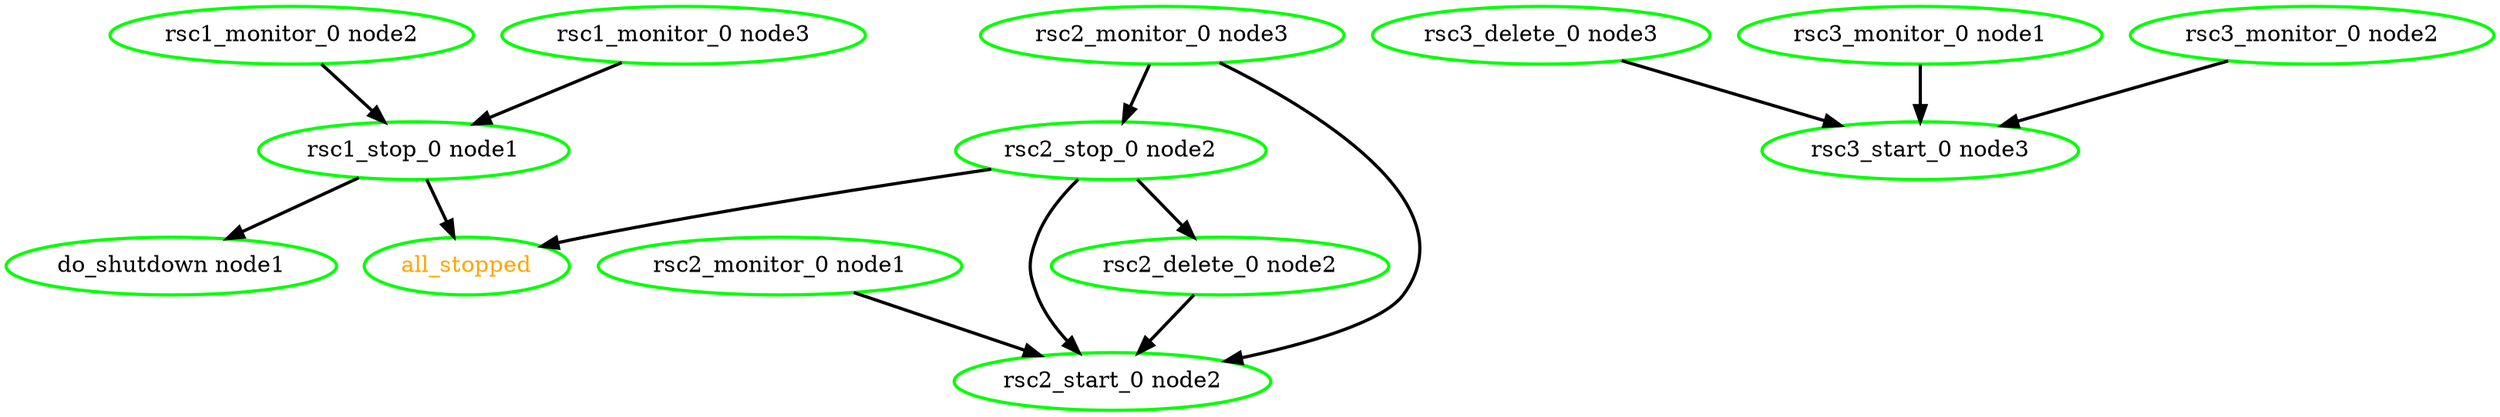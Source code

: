  digraph "g" {
"all_stopped" [ style=bold color="green" fontcolor="orange" ]
"do_shutdown node1" [ style=bold color="green" fontcolor="black" ]
"rsc1_monitor_0 node2" -> "rsc1_stop_0 node1" [ style = bold]
"rsc1_monitor_0 node2" [ style=bold color="green" fontcolor="black" ]
"rsc1_monitor_0 node3" -> "rsc1_stop_0 node1" [ style = bold]
"rsc1_monitor_0 node3" [ style=bold color="green" fontcolor="black" ]
"rsc1_stop_0 node1" -> "all_stopped" [ style = bold]
"rsc1_stop_0 node1" -> "do_shutdown node1" [ style = bold]
"rsc1_stop_0 node1" [ style=bold color="green" fontcolor="black" ]
"rsc2_delete_0 node2" -> "rsc2_start_0 node2" [ style = bold]
"rsc2_delete_0 node2" [ style=bold color="green" fontcolor="black" ]
"rsc2_monitor_0 node1" -> "rsc2_start_0 node2" [ style = bold]
"rsc2_monitor_0 node1" [ style=bold color="green" fontcolor="black" ]
"rsc2_monitor_0 node3" -> "rsc2_start_0 node2" [ style = bold]
"rsc2_monitor_0 node3" -> "rsc2_stop_0 node2" [ style = bold]
"rsc2_monitor_0 node3" [ style=bold color="green" fontcolor="black" ]
"rsc2_start_0 node2" [ style=bold color="green" fontcolor="black" ]
"rsc2_stop_0 node2" -> "all_stopped" [ style = bold]
"rsc2_stop_0 node2" -> "rsc2_delete_0 node2" [ style = bold]
"rsc2_stop_0 node2" -> "rsc2_start_0 node2" [ style = bold]
"rsc2_stop_0 node2" [ style=bold color="green" fontcolor="black" ]
"rsc3_delete_0 node3" -> "rsc3_start_0 node3" [ style = bold]
"rsc3_delete_0 node3" [ style=bold color="green" fontcolor="black"]
"rsc3_monitor_0 node1" -> "rsc3_start_0 node3" [ style = bold]
"rsc3_monitor_0 node1" [ style=bold color="green" fontcolor="black" ]
"rsc3_monitor_0 node2" -> "rsc3_start_0 node3" [ style = bold]
"rsc3_monitor_0 node2" [ style=bold color="green" fontcolor="black" ]
"rsc3_start_0 node3" [ style=bold color="green" fontcolor="black" ]
}
